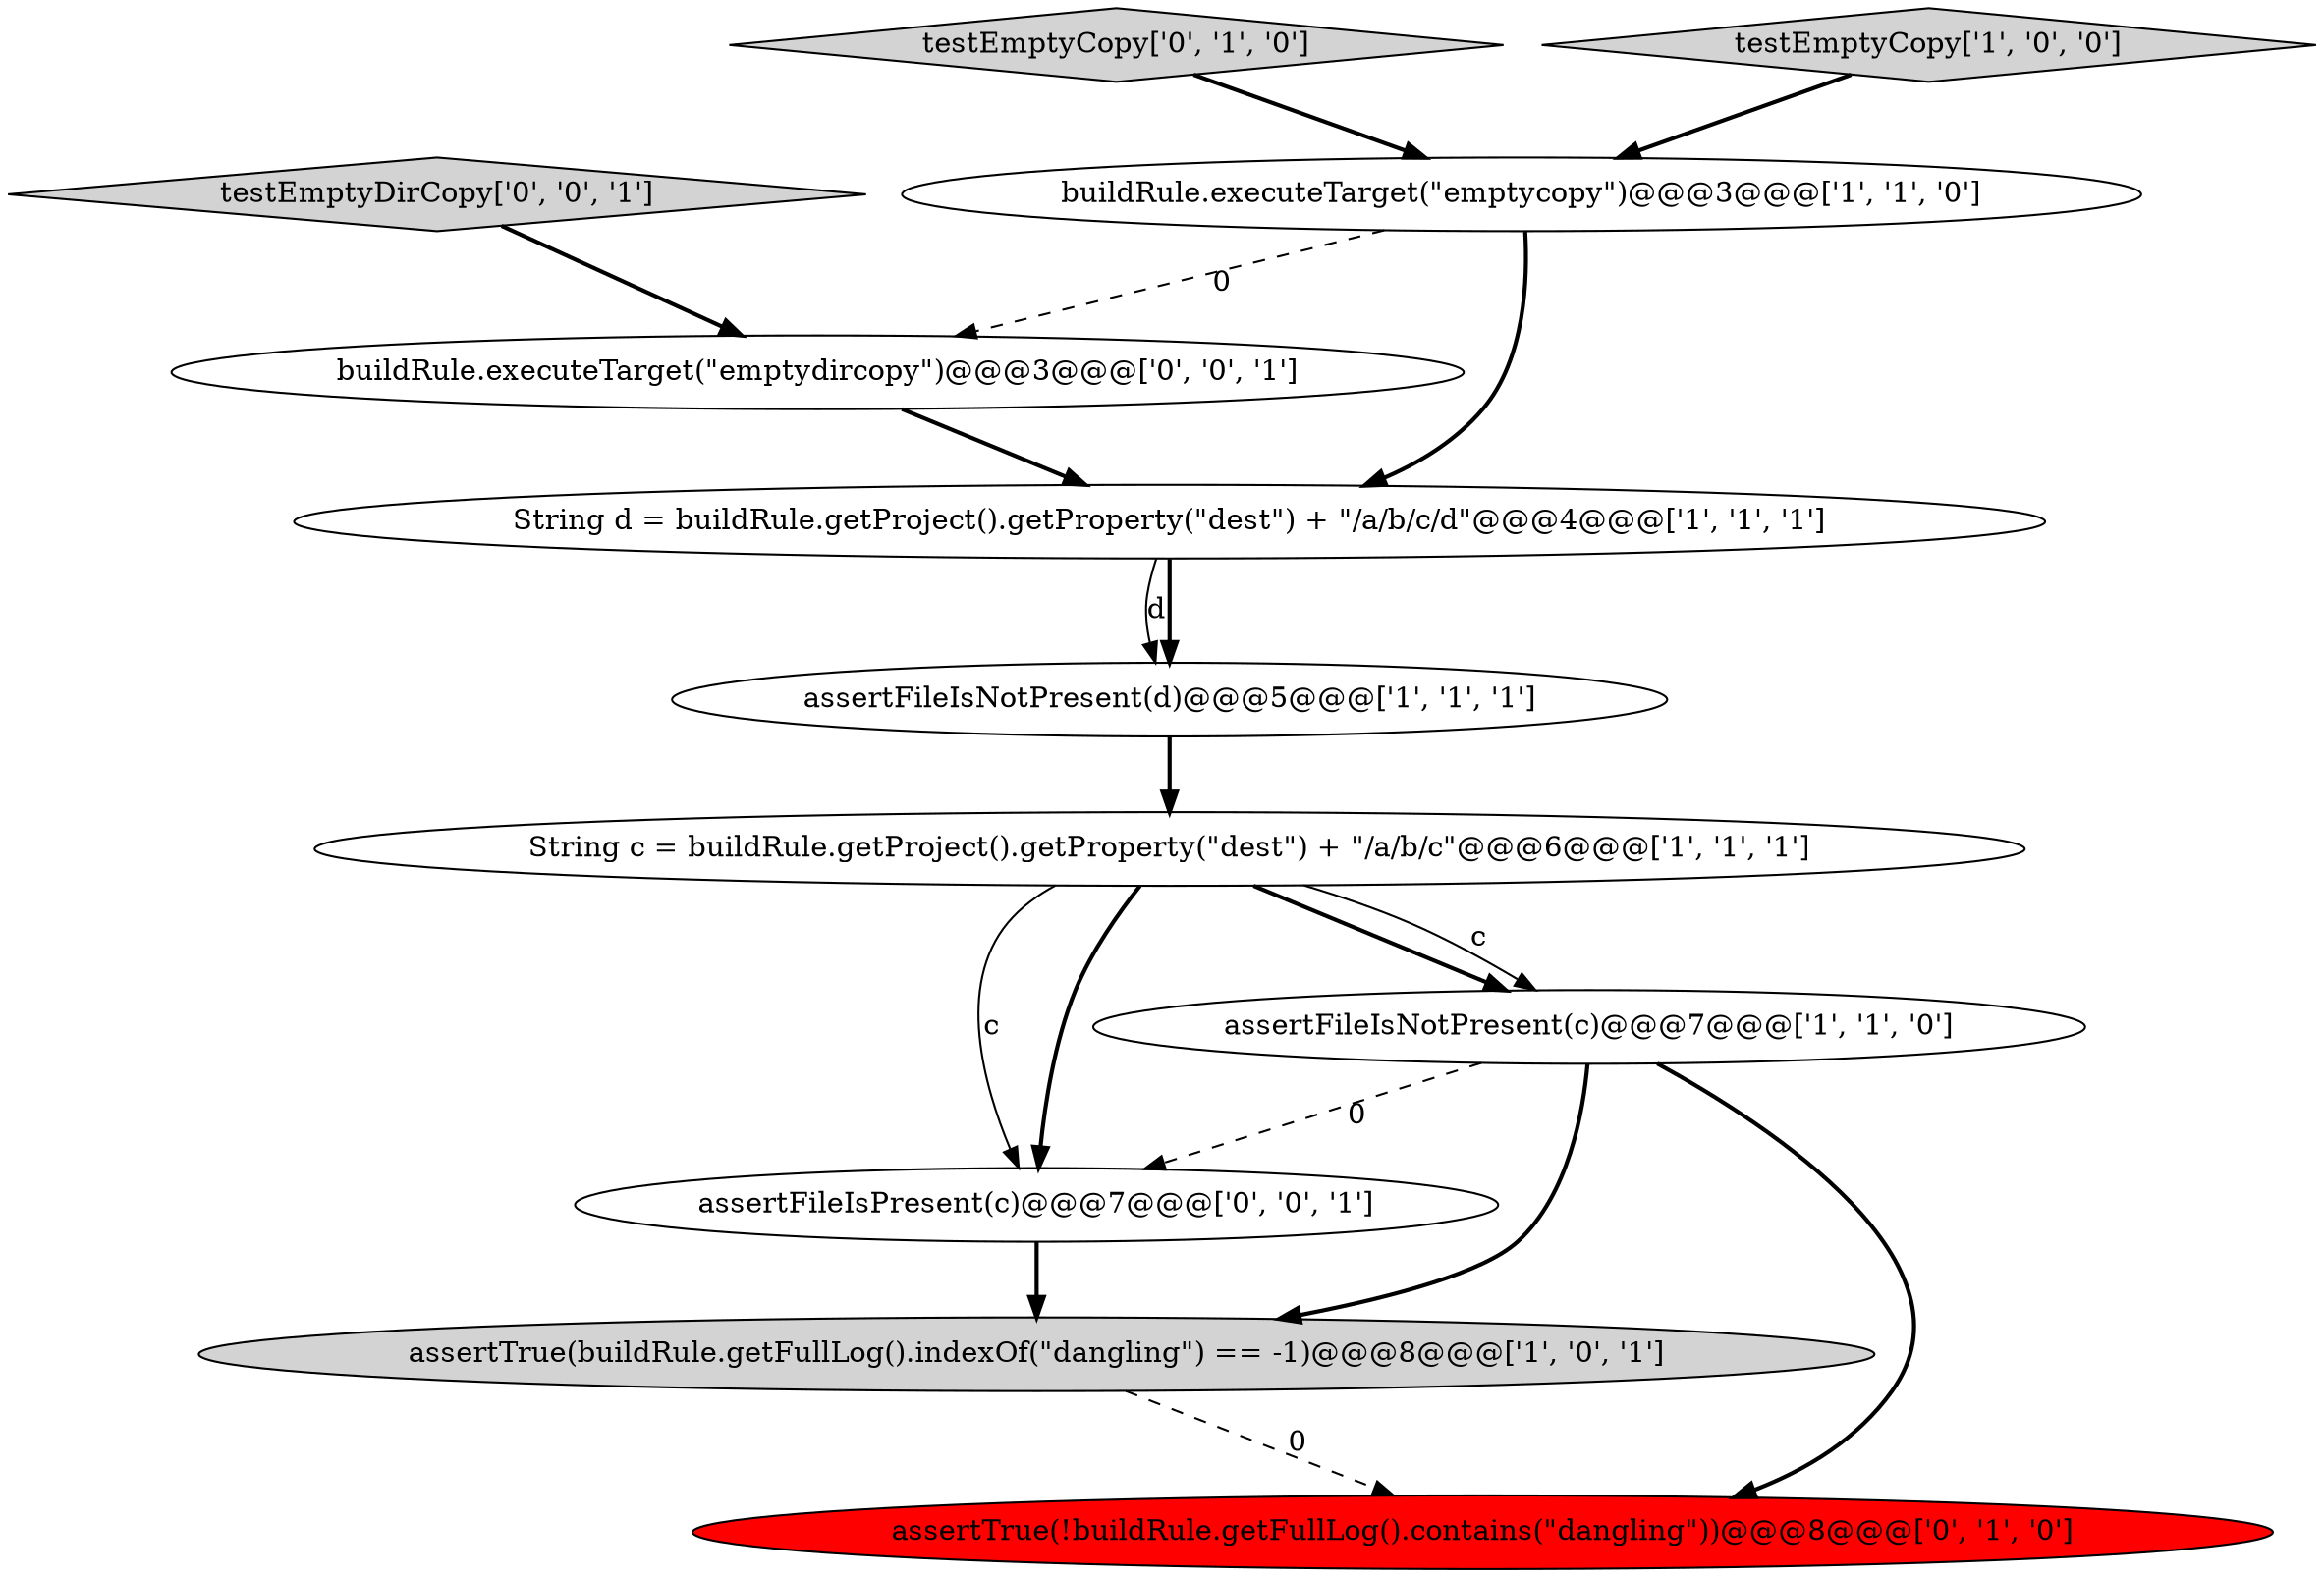digraph {
11 [style = filled, label = "assertFileIsPresent(c)@@@7@@@['0', '0', '1']", fillcolor = white, shape = ellipse image = "AAA0AAABBB3BBB"];
9 [style = filled, label = "testEmptyDirCopy['0', '0', '1']", fillcolor = lightgray, shape = diamond image = "AAA0AAABBB3BBB"];
10 [style = filled, label = "buildRule.executeTarget(\"emptydircopy\")@@@3@@@['0', '0', '1']", fillcolor = white, shape = ellipse image = "AAA0AAABBB3BBB"];
7 [style = filled, label = "assertTrue(!buildRule.getFullLog().contains(\"dangling\"))@@@8@@@['0', '1', '0']", fillcolor = red, shape = ellipse image = "AAA1AAABBB2BBB"];
6 [style = filled, label = "assertTrue(buildRule.getFullLog().indexOf(\"dangling\") == -1)@@@8@@@['1', '0', '1']", fillcolor = lightgray, shape = ellipse image = "AAA0AAABBB1BBB"];
8 [style = filled, label = "testEmptyCopy['0', '1', '0']", fillcolor = lightgray, shape = diamond image = "AAA0AAABBB2BBB"];
4 [style = filled, label = "buildRule.executeTarget(\"emptycopy\")@@@3@@@['1', '1', '0']", fillcolor = white, shape = ellipse image = "AAA0AAABBB1BBB"];
0 [style = filled, label = "String d = buildRule.getProject().getProperty(\"dest\") + \"/a/b/c/d\"@@@4@@@['1', '1', '1']", fillcolor = white, shape = ellipse image = "AAA0AAABBB1BBB"];
2 [style = filled, label = "assertFileIsNotPresent(d)@@@5@@@['1', '1', '1']", fillcolor = white, shape = ellipse image = "AAA0AAABBB1BBB"];
5 [style = filled, label = "testEmptyCopy['1', '0', '0']", fillcolor = lightgray, shape = diamond image = "AAA0AAABBB1BBB"];
3 [style = filled, label = "assertFileIsNotPresent(c)@@@7@@@['1', '1', '0']", fillcolor = white, shape = ellipse image = "AAA0AAABBB1BBB"];
1 [style = filled, label = "String c = buildRule.getProject().getProperty(\"dest\") + \"/a/b/c\"@@@6@@@['1', '1', '1']", fillcolor = white, shape = ellipse image = "AAA0AAABBB1BBB"];
1->3 [style = bold, label=""];
10->0 [style = bold, label=""];
3->6 [style = bold, label=""];
11->6 [style = bold, label=""];
1->3 [style = solid, label="c"];
1->11 [style = solid, label="c"];
8->4 [style = bold, label=""];
1->11 [style = bold, label=""];
9->10 [style = bold, label=""];
4->10 [style = dashed, label="0"];
3->7 [style = bold, label=""];
3->11 [style = dashed, label="0"];
2->1 [style = bold, label=""];
6->7 [style = dashed, label="0"];
5->4 [style = bold, label=""];
0->2 [style = solid, label="d"];
4->0 [style = bold, label=""];
0->2 [style = bold, label=""];
}
